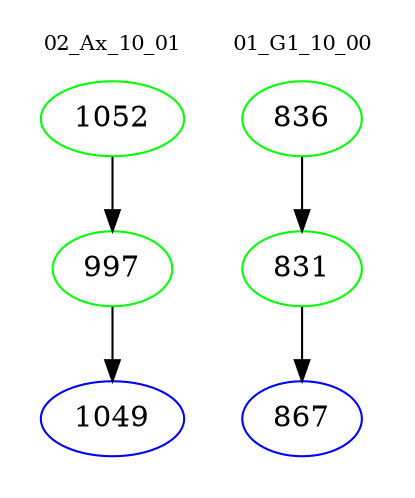 digraph{
subgraph cluster_0 {
color = white
label = "02_Ax_10_01";
fontsize=10;
T0_1052 [label="1052", color="green"]
T0_1052 -> T0_997 [color="black"]
T0_997 [label="997", color="green"]
T0_997 -> T0_1049 [color="black"]
T0_1049 [label="1049", color="blue"]
}
subgraph cluster_1 {
color = white
label = "01_G1_10_00";
fontsize=10;
T1_836 [label="836", color="green"]
T1_836 -> T1_831 [color="black"]
T1_831 [label="831", color="green"]
T1_831 -> T1_867 [color="black"]
T1_867 [label="867", color="blue"]
}
}
